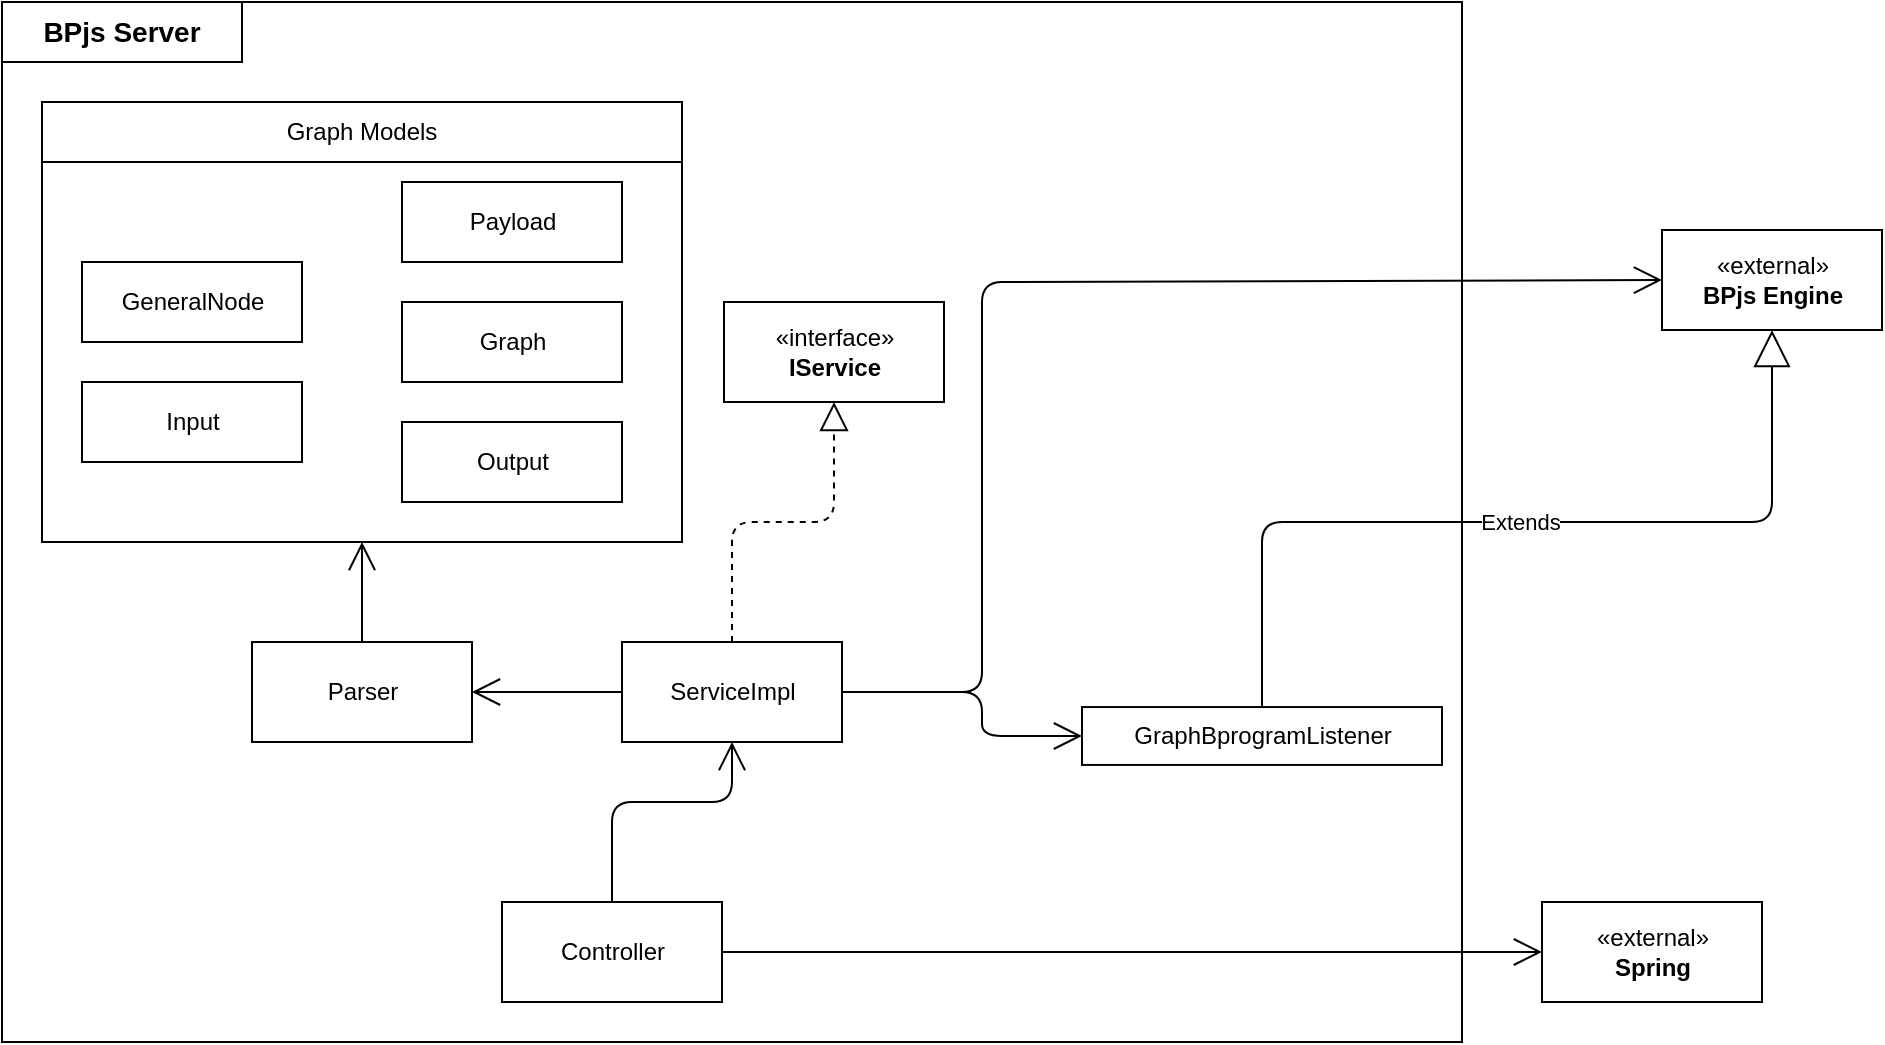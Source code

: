 <mxfile version="14.4.2" type="device"><diagram id="MeJZLCN4pHRgE48exZcn" name="Page-1"><mxGraphModel dx="2062" dy="1123" grid="1" gridSize="10" guides="1" tooltips="1" connect="1" arrows="1" fold="1" page="1" pageScale="1" pageWidth="1169" pageHeight="827" math="0" shadow="0"><root><mxCell id="0"/><mxCell id="1" parent="0"/><mxCell id="MLNZBuf1biR7ROsAhmqq-6" value="" style="rounded=0;whiteSpace=wrap;html=1;" vertex="1" parent="1"><mxGeometry x="30" y="20" width="730" height="520" as="geometry"/></mxCell><mxCell id="yNPZDv__QCG7tK246ZYU-22" value="«external»&lt;br&gt;&lt;b&gt;Spring&lt;/b&gt;" style="html=1;" parent="1" vertex="1"><mxGeometry x="800" y="470" width="110" height="50" as="geometry"/></mxCell><mxCell id="yNPZDv__QCG7tK246ZYU-23" value="«external»&lt;br&gt;&lt;b&gt;BPjs Engine&lt;/b&gt;" style="html=1;" parent="1" vertex="1"><mxGeometry x="860" y="134" width="110" height="50" as="geometry"/></mxCell><mxCell id="yNPZDv__QCG7tK246ZYU-2" value="Controller" style="html=1;" parent="1" vertex="1"><mxGeometry x="280" y="470" width="110" height="50" as="geometry"/></mxCell><mxCell id="yNPZDv__QCG7tK246ZYU-4" value="«interface»&lt;br&gt;&lt;b&gt;IService&lt;/b&gt;" style="html=1;" parent="1" vertex="1"><mxGeometry x="391" y="170" width="110" height="50" as="geometry"/></mxCell><mxCell id="yNPZDv__QCG7tK246ZYU-5" value="ServiceImpl" style="html=1;" parent="1" vertex="1"><mxGeometry x="340" y="340" width="110" height="50" as="geometry"/></mxCell><mxCell id="yNPZDv__QCG7tK246ZYU-12" value="Parser" style="html=1;" parent="1" vertex="1"><mxGeometry x="155" y="340" width="110" height="50" as="geometry"/></mxCell><mxCell id="yNPZDv__QCG7tK246ZYU-24" value="" style="endArrow=open;endFill=1;endSize=12;html=1;entryX=0.5;entryY=1;entryDx=0;entryDy=0;exitX=0.5;exitY=0;exitDx=0;exitDy=0;" parent="1" source="yNPZDv__QCG7tK246ZYU-12" target="yNPZDv__QCG7tK246ZYU-16" edge="1"><mxGeometry x="30" y="20" width="160" as="geometry"><mxPoint x="130" y="320" as="sourcePoint"/><mxPoint x="290" y="320" as="targetPoint"/></mxGeometry></mxCell><mxCell id="yNPZDv__QCG7tK246ZYU-26" value="" style="endArrow=block;dashed=1;endFill=0;endSize=12;html=1;entryX=0.5;entryY=1;entryDx=0;entryDy=0;exitX=0.5;exitY=0;exitDx=0;exitDy=0;" parent="1" source="yNPZDv__QCG7tK246ZYU-5" target="yNPZDv__QCG7tK246ZYU-4" edge="1"><mxGeometry x="30" y="20" width="160" as="geometry"><mxPoint x="130" y="610" as="sourcePoint"/><mxPoint x="290" y="610" as="targetPoint"/><Array as="points"><mxPoint x="395" y="280"/><mxPoint x="446" y="280"/></Array></mxGeometry></mxCell><mxCell id="yNPZDv__QCG7tK246ZYU-18" value="" style="group" parent="1" vertex="1" connectable="0"><mxGeometry x="50" y="70" width="320" height="220" as="geometry"/></mxCell><mxCell id="yNPZDv__QCG7tK246ZYU-16" value="" style="html=1;" parent="yNPZDv__QCG7tK246ZYU-18" vertex="1"><mxGeometry width="320" height="220" as="geometry"/></mxCell><mxCell id="yNPZDv__QCG7tK246ZYU-6" value="GeneralNode" style="html=1;" parent="yNPZDv__QCG7tK246ZYU-18" vertex="1"><mxGeometry x="20" y="80" width="110" height="40" as="geometry"/></mxCell><mxCell id="yNPZDv__QCG7tK246ZYU-7" value="Graph" style="html=1;" parent="yNPZDv__QCG7tK246ZYU-18" vertex="1"><mxGeometry x="180" y="100" width="110" height="40" as="geometry"/></mxCell><mxCell id="yNPZDv__QCG7tK246ZYU-8" value="Input" style="html=1;" parent="yNPZDv__QCG7tK246ZYU-18" vertex="1"><mxGeometry x="20" y="140" width="110" height="40" as="geometry"/></mxCell><mxCell id="yNPZDv__QCG7tK246ZYU-9" value="Output" style="html=1;" parent="yNPZDv__QCG7tK246ZYU-18" vertex="1"><mxGeometry x="180" y="160" width="110" height="40" as="geometry"/></mxCell><mxCell id="yNPZDv__QCG7tK246ZYU-11" value="Payload" style="html=1;" parent="yNPZDv__QCG7tK246ZYU-18" vertex="1"><mxGeometry x="180" y="40" width="110" height="40" as="geometry"/></mxCell><mxCell id="yNPZDv__QCG7tK246ZYU-17" value="Graph Models" style="rounded=0;whiteSpace=wrap;html=1;" parent="yNPZDv__QCG7tK246ZYU-18" vertex="1"><mxGeometry width="320" height="30" as="geometry"/></mxCell><mxCell id="yNPZDv__QCG7tK246ZYU-35" value="&lt;b&gt;&lt;font style=&quot;font-size: 14px&quot;&gt;BPjs Server&lt;/font&gt;&lt;/b&gt;" style="rounded=0;whiteSpace=wrap;html=1;fillColor=none;" parent="1" vertex="1"><mxGeometry x="30" y="20" width="120" height="30" as="geometry"/></mxCell><mxCell id="yNPZDv__QCG7tK246ZYU-13" value="GraphBprogramListener" style="html=1;" parent="1" vertex="1"><mxGeometry x="570" y="372.527" width="180" height="28.947" as="geometry"/></mxCell><mxCell id="MLNZBuf1biR7ROsAhmqq-1" value="" style="endArrow=open;html=1;entryX=1;entryY=0.5;entryDx=0;entryDy=0;exitX=0;exitY=0.5;exitDx=0;exitDy=0;endFill=0;endSize=12;" edge="1" parent="1" source="yNPZDv__QCG7tK246ZYU-5" target="yNPZDv__QCG7tK246ZYU-12"><mxGeometry width="50" height="50" relative="1" as="geometry"><mxPoint x="340" y="460" as="sourcePoint"/><mxPoint x="390" y="410" as="targetPoint"/></mxGeometry></mxCell><mxCell id="MLNZBuf1biR7ROsAhmqq-2" value="Extends" style="endArrow=block;endSize=16;endFill=0;html=1;entryX=0.5;entryY=1;entryDx=0;entryDy=0;exitX=0.5;exitY=0;exitDx=0;exitDy=0;" edge="1" parent="1" source="yNPZDv__QCG7tK246ZYU-13" target="yNPZDv__QCG7tK246ZYU-23"><mxGeometry width="160" relative="1" as="geometry"><mxPoint x="620" y="340" as="sourcePoint"/><mxPoint x="780" y="340" as="targetPoint"/><Array as="points"><mxPoint x="660" y="280"/><mxPoint x="915" y="280"/></Array></mxGeometry></mxCell><mxCell id="MLNZBuf1biR7ROsAhmqq-3" value="" style="endArrow=none;html=1;entryX=0.5;entryY=0;entryDx=0;entryDy=0;exitX=0.5;exitY=1;exitDx=0;exitDy=0;startSize=12;endSize=12;endFill=0;startArrow=open;startFill=0;" edge="1" parent="1" source="yNPZDv__QCG7tK246ZYU-5" target="yNPZDv__QCG7tK246ZYU-2"><mxGeometry width="50" height="50" relative="1" as="geometry"><mxPoint x="460" y="480" as="sourcePoint"/><mxPoint x="510" y="430" as="targetPoint"/><Array as="points"><mxPoint x="395" y="420"/><mxPoint x="335" y="420"/></Array></mxGeometry></mxCell><mxCell id="MLNZBuf1biR7ROsAhmqq-4" value="" style="endArrow=open;endFill=1;endSize=12;html=1;entryX=0;entryY=0.5;entryDx=0;entryDy=0;exitX=1;exitY=0.5;exitDx=0;exitDy=0;" edge="1" parent="1" source="yNPZDv__QCG7tK246ZYU-2" target="yNPZDv__QCG7tK246ZYU-22"><mxGeometry width="160" relative="1" as="geometry"><mxPoint x="390" y="490" as="sourcePoint"/><mxPoint x="550" y="490" as="targetPoint"/></mxGeometry></mxCell><mxCell id="MLNZBuf1biR7ROsAhmqq-5" value="" style="endArrow=open;endFill=1;endSize=12;html=1;entryX=0;entryY=0.5;entryDx=0;entryDy=0;exitX=1;exitY=0.5;exitDx=0;exitDy=0;" edge="1" parent="1" source="yNPZDv__QCG7tK246ZYU-5" target="yNPZDv__QCG7tK246ZYU-13"><mxGeometry width="160" relative="1" as="geometry"><mxPoint x="450" y="410" as="sourcePoint"/><mxPoint x="610" y="410" as="targetPoint"/><Array as="points"><mxPoint x="520" y="365"/><mxPoint x="520" y="387"/></Array></mxGeometry></mxCell><mxCell id="MLNZBuf1biR7ROsAhmqq-7" value="" style="endArrow=open;endFill=1;endSize=12;html=1;entryX=0;entryY=0.5;entryDx=0;entryDy=0;exitX=1;exitY=0.5;exitDx=0;exitDy=0;" edge="1" parent="1" source="yNPZDv__QCG7tK246ZYU-5" target="yNPZDv__QCG7tK246ZYU-23"><mxGeometry width="160" relative="1" as="geometry"><mxPoint x="760" y="230" as="sourcePoint"/><mxPoint x="920" y="230" as="targetPoint"/><Array as="points"><mxPoint x="520" y="365"/><mxPoint x="520" y="160"/></Array></mxGeometry></mxCell></root></mxGraphModel></diagram></mxfile>